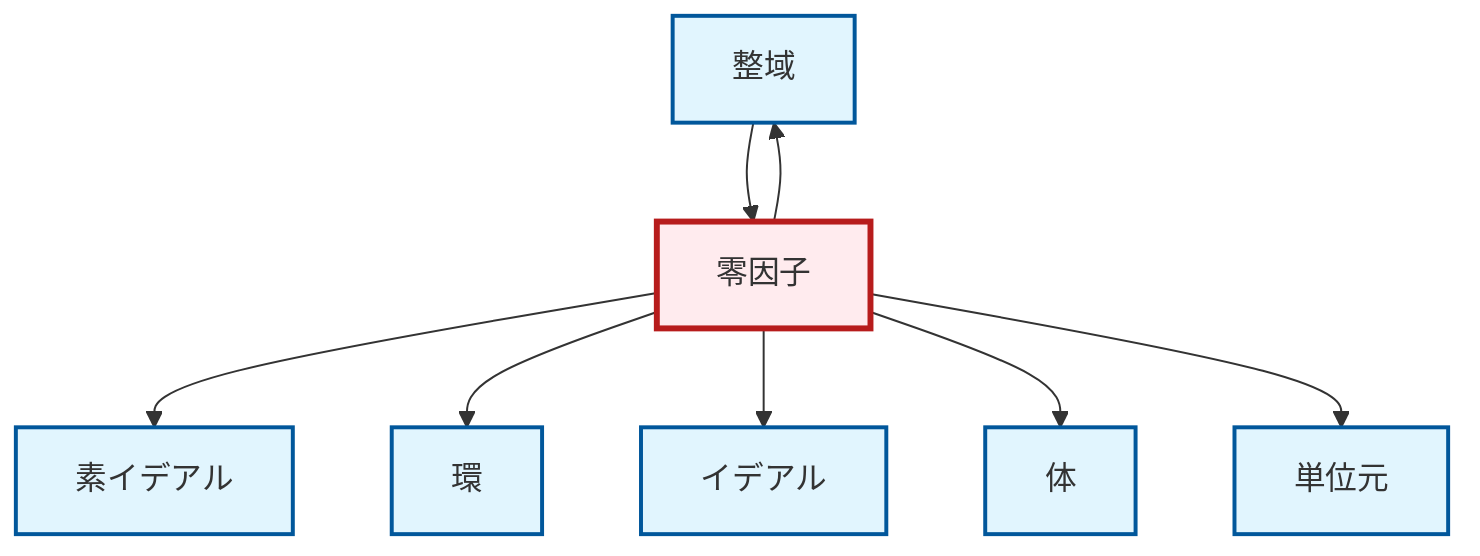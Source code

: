 graph TD
    classDef definition fill:#e1f5fe,stroke:#01579b,stroke-width:2px
    classDef theorem fill:#f3e5f5,stroke:#4a148c,stroke-width:2px
    classDef axiom fill:#fff3e0,stroke:#e65100,stroke-width:2px
    classDef example fill:#e8f5e9,stroke:#1b5e20,stroke-width:2px
    classDef current fill:#ffebee,stroke:#b71c1c,stroke-width:3px
    def-prime-ideal["素イデアル"]:::definition
    def-integral-domain["整域"]:::definition
    def-zero-divisor["零因子"]:::definition
    def-identity-element["単位元"]:::definition
    def-field["体"]:::definition
    def-ideal["イデアル"]:::definition
    def-ring["環"]:::definition
    def-zero-divisor --> def-integral-domain
    def-zero-divisor --> def-prime-ideal
    def-zero-divisor --> def-ring
    def-zero-divisor --> def-ideal
    def-zero-divisor --> def-field
    def-zero-divisor --> def-identity-element
    def-integral-domain --> def-zero-divisor
    class def-zero-divisor current